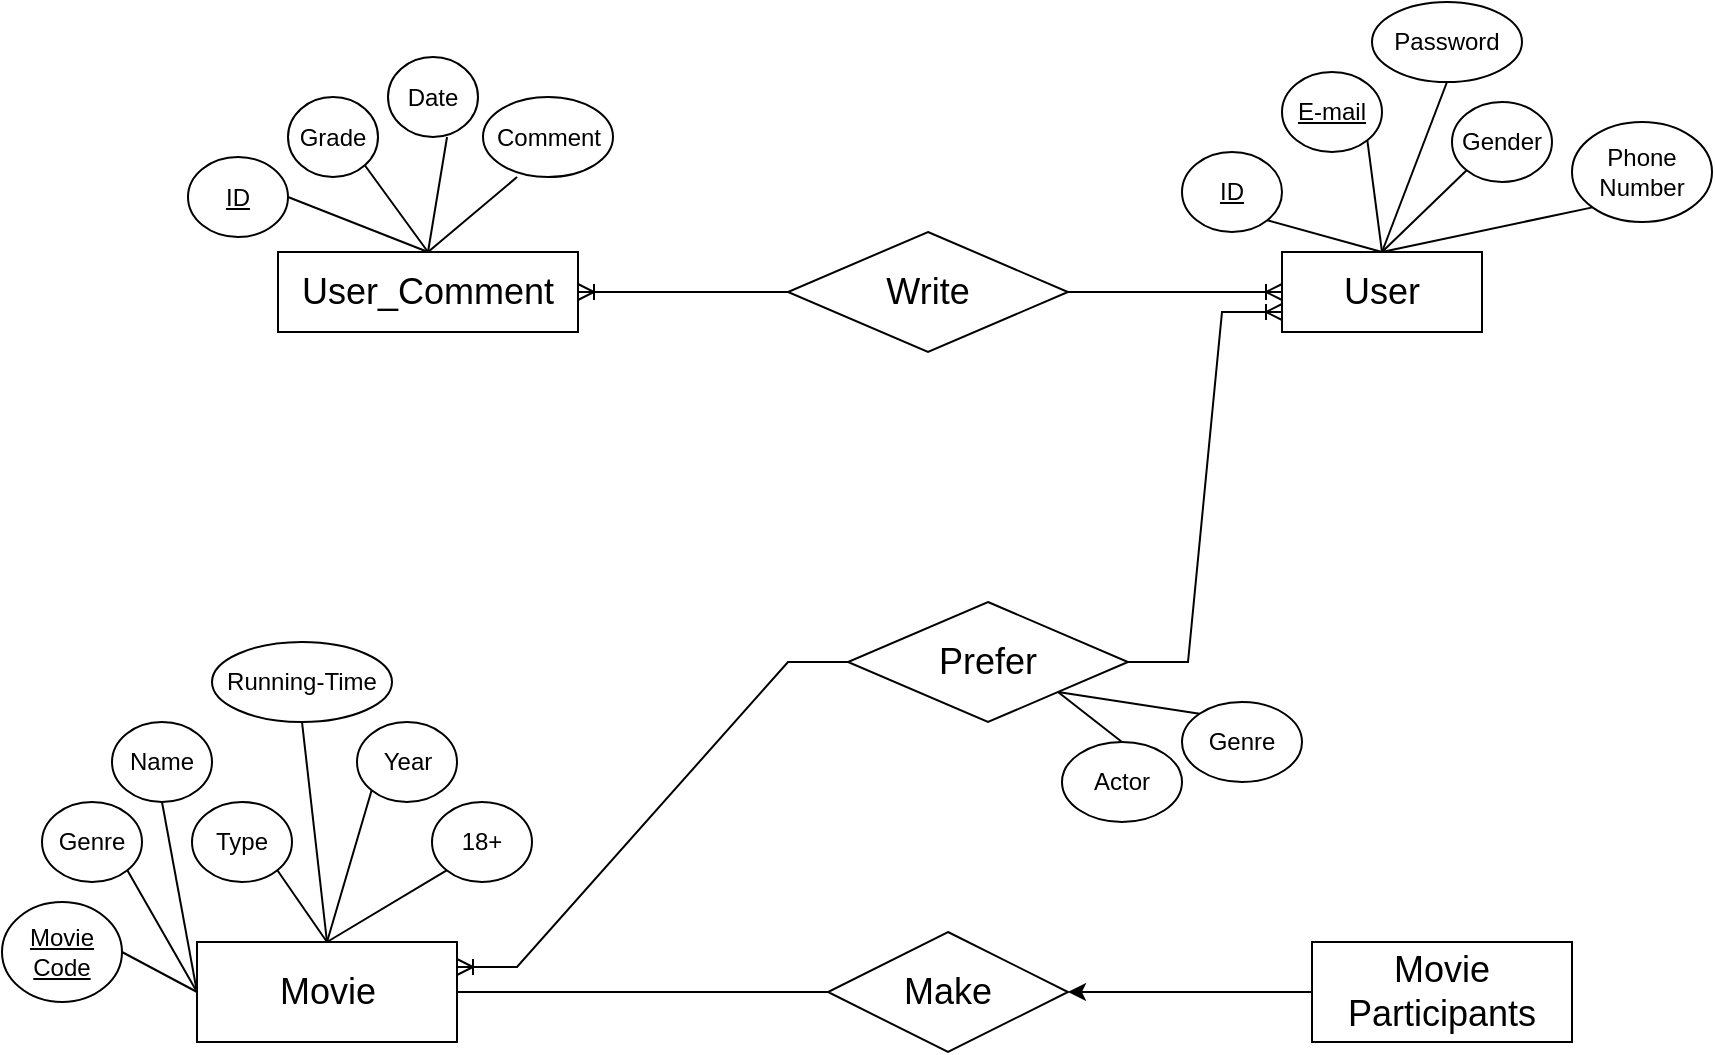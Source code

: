 <mxfile version="24.7.12">
  <diagram id="R2lEEEUBdFMjLlhIrx00" name="Page-1">
    <mxGraphModel dx="1366" dy="703" grid="1" gridSize="10" guides="1" tooltips="1" connect="1" arrows="1" fold="1" page="1" pageScale="1" pageWidth="850" pageHeight="1100" math="0" shadow="0" extFonts="Permanent Marker^https://fonts.googleapis.com/css?family=Permanent+Marker">
      <root>
        <mxCell id="0" />
        <mxCell id="1" parent="0" />
        <mxCell id="OrGfQXAaAdTn9BZJPWIu-47" value="Type" style="ellipse;whiteSpace=wrap;html=1;align=center;" vertex="1" parent="1">
          <mxGeometry x="472" y="670" width="50" height="40" as="geometry" />
        </mxCell>
        <mxCell id="OrGfQXAaAdTn9BZJPWIu-48" value="&lt;font style=&quot;font-size: 18px;&quot;&gt;User&lt;/font&gt;" style="whiteSpace=wrap;html=1;align=center;" vertex="1" parent="1">
          <mxGeometry x="1017" y="395" width="100" height="40" as="geometry" />
        </mxCell>
        <mxCell id="OrGfQXAaAdTn9BZJPWIu-102" style="edgeStyle=orthogonalEdgeStyle;rounded=0;orthogonalLoop=1;jettySize=auto;html=1;exitX=0;exitY=0.5;exitDx=0;exitDy=0;entryX=1;entryY=0.5;entryDx=0;entryDy=0;" edge="1" parent="1" source="OrGfQXAaAdTn9BZJPWIu-49" target="OrGfQXAaAdTn9BZJPWIu-71">
          <mxGeometry relative="1" as="geometry" />
        </mxCell>
        <mxCell id="OrGfQXAaAdTn9BZJPWIu-49" value="&lt;font style=&quot;font-size: 18px;&quot;&gt;Movie Participants&lt;/font&gt;" style="whiteSpace=wrap;html=1;align=center;" vertex="1" parent="1">
          <mxGeometry x="1032" y="740" width="130" height="50" as="geometry" />
        </mxCell>
        <mxCell id="OrGfQXAaAdTn9BZJPWIu-50" value="&lt;u&gt;ID&lt;/u&gt;" style="ellipse;whiteSpace=wrap;html=1;align=center;" vertex="1" parent="1">
          <mxGeometry x="967" y="345" width="50" height="40" as="geometry" />
        </mxCell>
        <mxCell id="OrGfQXAaAdTn9BZJPWIu-52" value="" style="endArrow=none;html=1;rounded=0;exitX=1;exitY=1;exitDx=0;exitDy=0;entryX=0.5;entryY=0;entryDx=0;entryDy=0;" edge="1" parent="1" source="OrGfQXAaAdTn9BZJPWIu-50" target="OrGfQXAaAdTn9BZJPWIu-48">
          <mxGeometry relative="1" as="geometry">
            <mxPoint x="767" y="390" as="sourcePoint" />
            <mxPoint x="927" y="390" as="targetPoint" />
          </mxGeometry>
        </mxCell>
        <mxCell id="OrGfQXAaAdTn9BZJPWIu-53" value="&lt;u&gt;E-mail&lt;/u&gt;" style="ellipse;whiteSpace=wrap;html=1;align=center;" vertex="1" parent="1">
          <mxGeometry x="1017" y="305" width="50" height="40" as="geometry" />
        </mxCell>
        <mxCell id="OrGfQXAaAdTn9BZJPWIu-54" value="" style="endArrow=none;html=1;rounded=0;exitX=1;exitY=1;exitDx=0;exitDy=0;entryX=0.5;entryY=0;entryDx=0;entryDy=0;" edge="1" parent="1" source="OrGfQXAaAdTn9BZJPWIu-53" target="OrGfQXAaAdTn9BZJPWIu-48">
          <mxGeometry relative="1" as="geometry">
            <mxPoint x="1010" y="334" as="sourcePoint" />
            <mxPoint x="1067" y="350" as="targetPoint" />
          </mxGeometry>
        </mxCell>
        <mxCell id="OrGfQXAaAdTn9BZJPWIu-55" value="Password" style="ellipse;whiteSpace=wrap;html=1;align=center;" vertex="1" parent="1">
          <mxGeometry x="1062" y="270" width="75" height="40" as="geometry" />
        </mxCell>
        <mxCell id="OrGfQXAaAdTn9BZJPWIu-56" value="" style="endArrow=none;html=1;rounded=0;exitX=0.5;exitY=1;exitDx=0;exitDy=0;entryX=0.5;entryY=0;entryDx=0;entryDy=0;" edge="1" parent="1" source="OrGfQXAaAdTn9BZJPWIu-55" target="OrGfQXAaAdTn9BZJPWIu-48">
          <mxGeometry relative="1" as="geometry">
            <mxPoint x="1040" y="284" as="sourcePoint" />
            <mxPoint x="1077" y="360" as="targetPoint" />
          </mxGeometry>
        </mxCell>
        <mxCell id="OrGfQXAaAdTn9BZJPWIu-57" value="Gender" style="ellipse;whiteSpace=wrap;html=1;align=center;" vertex="1" parent="1">
          <mxGeometry x="1102" y="320" width="50" height="40" as="geometry" />
        </mxCell>
        <mxCell id="OrGfQXAaAdTn9BZJPWIu-58" value="" style="endArrow=none;html=1;rounded=0;exitX=0;exitY=1;exitDx=0;exitDy=0;entryX=0.5;entryY=0;entryDx=0;entryDy=0;" edge="1" parent="1" source="OrGfQXAaAdTn9BZJPWIu-57" target="OrGfQXAaAdTn9BZJPWIu-48">
          <mxGeometry relative="1" as="geometry">
            <mxPoint x="1040" y="284" as="sourcePoint" />
            <mxPoint x="1077" y="360" as="targetPoint" />
          </mxGeometry>
        </mxCell>
        <mxCell id="OrGfQXAaAdTn9BZJPWIu-61" value="Phone Number" style="ellipse;whiteSpace=wrap;html=1;align=center;" vertex="1" parent="1">
          <mxGeometry x="1162" y="330" width="70" height="50" as="geometry" />
        </mxCell>
        <mxCell id="OrGfQXAaAdTn9BZJPWIu-62" value="" style="endArrow=none;html=1;rounded=0;exitX=0;exitY=1;exitDx=0;exitDy=0;entryX=0.5;entryY=0;entryDx=0;entryDy=0;" edge="1" parent="1" source="OrGfQXAaAdTn9BZJPWIu-61" target="OrGfQXAaAdTn9BZJPWIu-48">
          <mxGeometry relative="1" as="geometry">
            <mxPoint x="1114" y="284" as="sourcePoint" />
            <mxPoint x="1077" y="360" as="targetPoint" />
          </mxGeometry>
        </mxCell>
        <mxCell id="OrGfQXAaAdTn9BZJPWIu-63" value="Name" style="ellipse;whiteSpace=wrap;html=1;align=center;" vertex="1" parent="1">
          <mxGeometry x="432" y="630" width="50" height="40" as="geometry" />
        </mxCell>
        <mxCell id="OrGfQXAaAdTn9BZJPWIu-64" value="Running-Time" style="ellipse;whiteSpace=wrap;html=1;align=center;" vertex="1" parent="1">
          <mxGeometry x="482" y="590" width="90" height="40" as="geometry" />
        </mxCell>
        <mxCell id="OrGfQXAaAdTn9BZJPWIu-65" value="Year" style="ellipse;whiteSpace=wrap;html=1;align=center;" vertex="1" parent="1">
          <mxGeometry x="554.5" y="630" width="50" height="40" as="geometry" />
        </mxCell>
        <mxCell id="OrGfQXAaAdTn9BZJPWIu-66" value="18+" style="ellipse;whiteSpace=wrap;html=1;align=center;" vertex="1" parent="1">
          <mxGeometry x="592" y="670" width="50" height="40" as="geometry" />
        </mxCell>
        <mxCell id="OrGfQXAaAdTn9BZJPWIu-67" value="Genre" style="ellipse;whiteSpace=wrap;html=1;align=center;" vertex="1" parent="1">
          <mxGeometry x="397" y="670" width="50" height="40" as="geometry" />
        </mxCell>
        <mxCell id="OrGfQXAaAdTn9BZJPWIu-71" value="&lt;font style=&quot;font-size: 18px;&quot;&gt;Make&lt;/font&gt;" style="shape=rhombus;perimeter=rhombusPerimeter;whiteSpace=wrap;html=1;align=center;" vertex="1" parent="1">
          <mxGeometry x="790" y="735" width="120" height="60" as="geometry" />
        </mxCell>
        <mxCell id="OrGfQXAaAdTn9BZJPWIu-74" value="&lt;font style=&quot;font-size: 18px;&quot;&gt;Movie&lt;/font&gt;" style="whiteSpace=wrap;html=1;align=center;" vertex="1" parent="1">
          <mxGeometry x="474.5" y="740" width="130" height="50" as="geometry" />
        </mxCell>
        <mxCell id="OrGfQXAaAdTn9BZJPWIu-75" value="" style="endArrow=none;html=1;rounded=0;exitX=1;exitY=0.5;exitDx=0;exitDy=0;entryX=0;entryY=0.5;entryDx=0;entryDy=0;" edge="1" parent="1" source="OrGfQXAaAdTn9BZJPWIu-74" target="OrGfQXAaAdTn9BZJPWIu-71">
          <mxGeometry relative="1" as="geometry">
            <mxPoint x="967" y="775" as="sourcePoint" />
            <mxPoint x="837" y="765" as="targetPoint" />
          </mxGeometry>
        </mxCell>
        <mxCell id="OrGfQXAaAdTn9BZJPWIu-76" value="&lt;font style=&quot;font-size: 18px;&quot;&gt;Prefer&lt;/font&gt;" style="shape=rhombus;perimeter=rhombusPerimeter;whiteSpace=wrap;html=1;align=center;" vertex="1" parent="1">
          <mxGeometry x="800" y="570" width="140" height="60" as="geometry" />
        </mxCell>
        <mxCell id="OrGfQXAaAdTn9BZJPWIu-77" value="&lt;font style=&quot;font-size: 18px;&quot;&gt;User_Comment&lt;/font&gt;" style="whiteSpace=wrap;html=1;align=center;" vertex="1" parent="1">
          <mxGeometry x="515" y="395" width="150" height="40" as="geometry" />
        </mxCell>
        <mxCell id="OrGfQXAaAdTn9BZJPWIu-78" value="Grade" style="ellipse;whiteSpace=wrap;html=1;align=center;" vertex="1" parent="1">
          <mxGeometry x="520" y="317.5" width="45" height="40" as="geometry" />
        </mxCell>
        <mxCell id="OrGfQXAaAdTn9BZJPWIu-79" value="&lt;u&gt;ID&lt;/u&gt;" style="ellipse;whiteSpace=wrap;html=1;align=center;" vertex="1" parent="1">
          <mxGeometry x="470" y="347.5" width="50" height="40" as="geometry" />
        </mxCell>
        <mxCell id="OrGfQXAaAdTn9BZJPWIu-80" value="&lt;u&gt;Movie&lt;br&gt;Code&lt;/u&gt;" style="ellipse;whiteSpace=wrap;html=1;align=center;" vertex="1" parent="1">
          <mxGeometry x="377" y="720" width="60" height="50" as="geometry" />
        </mxCell>
        <mxCell id="OrGfQXAaAdTn9BZJPWIu-81" value="" style="endArrow=none;html=1;rounded=0;exitX=0;exitY=0.5;exitDx=0;exitDy=0;entryX=1;entryY=0.5;entryDx=0;entryDy=0;" edge="1" parent="1" source="OrGfQXAaAdTn9BZJPWIu-74" target="OrGfQXAaAdTn9BZJPWIu-80">
          <mxGeometry relative="1" as="geometry">
            <mxPoint x="802" y="725" as="sourcePoint" />
            <mxPoint x="877" y="725" as="targetPoint" />
          </mxGeometry>
        </mxCell>
        <mxCell id="OrGfQXAaAdTn9BZJPWIu-82" value="" style="endArrow=none;html=1;rounded=0;entryX=1;entryY=1;entryDx=0;entryDy=0;exitX=0;exitY=0.5;exitDx=0;exitDy=0;" edge="1" parent="1" source="OrGfQXAaAdTn9BZJPWIu-74" target="OrGfQXAaAdTn9BZJPWIu-67">
          <mxGeometry relative="1" as="geometry">
            <mxPoint x="472" y="720" as="sourcePoint" />
            <mxPoint x="447" y="755" as="targetPoint" />
          </mxGeometry>
        </mxCell>
        <mxCell id="OrGfQXAaAdTn9BZJPWIu-83" value="" style="endArrow=none;html=1;rounded=0;entryX=0.5;entryY=1;entryDx=0;entryDy=0;exitX=0;exitY=0.5;exitDx=0;exitDy=0;" edge="1" parent="1" source="OrGfQXAaAdTn9BZJPWIu-74" target="OrGfQXAaAdTn9BZJPWIu-63">
          <mxGeometry relative="1" as="geometry">
            <mxPoint x="472" y="720" as="sourcePoint" />
            <mxPoint x="435" y="704" as="targetPoint" />
          </mxGeometry>
        </mxCell>
        <mxCell id="OrGfQXAaAdTn9BZJPWIu-84" value="" style="endArrow=none;html=1;rounded=0;entryX=1;entryY=1;entryDx=0;entryDy=0;exitX=0.5;exitY=0;exitDx=0;exitDy=0;" edge="1" parent="1" source="OrGfQXAaAdTn9BZJPWIu-74" target="OrGfQXAaAdTn9BZJPWIu-47">
          <mxGeometry relative="1" as="geometry">
            <mxPoint x="482" y="730" as="sourcePoint" />
            <mxPoint x="455" y="654" as="targetPoint" />
          </mxGeometry>
        </mxCell>
        <mxCell id="OrGfQXAaAdTn9BZJPWIu-85" value="" style="endArrow=none;html=1;rounded=0;entryX=0.5;entryY=1;entryDx=0;entryDy=0;exitX=0.5;exitY=0;exitDx=0;exitDy=0;" edge="1" parent="1" source="OrGfQXAaAdTn9BZJPWIu-74" target="OrGfQXAaAdTn9BZJPWIu-64">
          <mxGeometry relative="1" as="geometry">
            <mxPoint x="547" y="700" as="sourcePoint" />
            <mxPoint x="495" y="614" as="targetPoint" />
          </mxGeometry>
        </mxCell>
        <mxCell id="OrGfQXAaAdTn9BZJPWIu-86" value="" style="endArrow=none;html=1;rounded=0;entryX=0;entryY=1;entryDx=0;entryDy=0;exitX=0.5;exitY=0;exitDx=0;exitDy=0;" edge="1" parent="1" source="OrGfQXAaAdTn9BZJPWIu-74" target="OrGfQXAaAdTn9BZJPWIu-65">
          <mxGeometry relative="1" as="geometry">
            <mxPoint x="547" y="700" as="sourcePoint" />
            <mxPoint x="537" y="580" as="targetPoint" />
          </mxGeometry>
        </mxCell>
        <mxCell id="OrGfQXAaAdTn9BZJPWIu-87" value="" style="endArrow=none;html=1;rounded=0;entryX=0;entryY=1;entryDx=0;entryDy=0;exitX=0.5;exitY=0;exitDx=0;exitDy=0;" edge="1" parent="1" source="OrGfQXAaAdTn9BZJPWIu-74" target="OrGfQXAaAdTn9BZJPWIu-66">
          <mxGeometry relative="1" as="geometry">
            <mxPoint x="547" y="700" as="sourcePoint" />
            <mxPoint x="599" y="599" as="targetPoint" />
          </mxGeometry>
        </mxCell>
        <mxCell id="OrGfQXAaAdTn9BZJPWIu-88" value="Date" style="ellipse;whiteSpace=wrap;html=1;align=center;" vertex="1" parent="1">
          <mxGeometry x="570" y="297.5" width="45" height="40" as="geometry" />
        </mxCell>
        <mxCell id="OrGfQXAaAdTn9BZJPWIu-89" value="Comment" style="ellipse;whiteSpace=wrap;html=1;align=center;" vertex="1" parent="1">
          <mxGeometry x="617.5" y="317.5" width="65" height="40" as="geometry" />
        </mxCell>
        <mxCell id="OrGfQXAaAdTn9BZJPWIu-93" value="" style="endArrow=none;html=1;rounded=0;entryX=1;entryY=1;entryDx=0;entryDy=0;exitX=0;exitY=0;exitDx=0;exitDy=0;" edge="1" parent="1" source="OrGfQXAaAdTn9BZJPWIu-95" target="OrGfQXAaAdTn9BZJPWIu-76">
          <mxGeometry relative="1" as="geometry">
            <mxPoint x="962" y="640" as="sourcePoint" />
            <mxPoint x="865" y="619" as="targetPoint" />
          </mxGeometry>
        </mxCell>
        <mxCell id="OrGfQXAaAdTn9BZJPWIu-94" value="" style="endArrow=none;html=1;rounded=0;entryX=1;entryY=1;entryDx=0;entryDy=0;exitX=0.5;exitY=0;exitDx=0;exitDy=0;" edge="1" parent="1" source="OrGfQXAaAdTn9BZJPWIu-96" target="OrGfQXAaAdTn9BZJPWIu-76">
          <mxGeometry relative="1" as="geometry">
            <mxPoint x="892" y="650" as="sourcePoint" />
            <mxPoint x="922" y="604" as="targetPoint" />
          </mxGeometry>
        </mxCell>
        <mxCell id="OrGfQXAaAdTn9BZJPWIu-95" value="Genre" style="ellipse;whiteSpace=wrap;html=1;align=center;" vertex="1" parent="1">
          <mxGeometry x="967" y="620" width="60" height="40" as="geometry" />
        </mxCell>
        <mxCell id="OrGfQXAaAdTn9BZJPWIu-96" value="Actor" style="ellipse;whiteSpace=wrap;html=1;align=center;" vertex="1" parent="1">
          <mxGeometry x="907" y="640" width="60" height="40" as="geometry" />
        </mxCell>
        <mxCell id="OrGfQXAaAdTn9BZJPWIu-97" value="" style="endArrow=none;html=1;rounded=0;entryX=1;entryY=0.5;entryDx=0;entryDy=0;exitX=0.5;exitY=0;exitDx=0;exitDy=0;" edge="1" parent="1" source="OrGfQXAaAdTn9BZJPWIu-77" target="OrGfQXAaAdTn9BZJPWIu-79">
          <mxGeometry relative="1" as="geometry">
            <mxPoint x="560.5" y="727.5" as="sourcePoint" />
            <mxPoint x="547.5" y="617.5" as="targetPoint" />
          </mxGeometry>
        </mxCell>
        <mxCell id="OrGfQXAaAdTn9BZJPWIu-98" value="" style="endArrow=none;html=1;rounded=0;entryX=1;entryY=1;entryDx=0;entryDy=0;exitX=0.5;exitY=0;exitDx=0;exitDy=0;" edge="1" parent="1" source="OrGfQXAaAdTn9BZJPWIu-77" target="OrGfQXAaAdTn9BZJPWIu-78">
          <mxGeometry relative="1" as="geometry">
            <mxPoint x="570.5" y="737.5" as="sourcePoint" />
            <mxPoint x="557.5" y="627.5" as="targetPoint" />
          </mxGeometry>
        </mxCell>
        <mxCell id="OrGfQXAaAdTn9BZJPWIu-99" value="" style="endArrow=none;html=1;rounded=0;entryX=0.656;entryY=1;entryDx=0;entryDy=0;exitX=0.5;exitY=0;exitDx=0;exitDy=0;entryPerimeter=0;" edge="1" parent="1" source="OrGfQXAaAdTn9BZJPWIu-77" target="OrGfQXAaAdTn9BZJPWIu-88">
          <mxGeometry relative="1" as="geometry">
            <mxPoint x="580.5" y="747.5" as="sourcePoint" />
            <mxPoint x="567.5" y="637.5" as="targetPoint" />
          </mxGeometry>
        </mxCell>
        <mxCell id="OrGfQXAaAdTn9BZJPWIu-100" value="" style="endArrow=none;html=1;rounded=0;entryX=0.262;entryY=1;entryDx=0;entryDy=0;exitX=0.5;exitY=0;exitDx=0;exitDy=0;entryPerimeter=0;" edge="1" parent="1" source="OrGfQXAaAdTn9BZJPWIu-77" target="OrGfQXAaAdTn9BZJPWIu-89">
          <mxGeometry relative="1" as="geometry">
            <mxPoint x="590.5" y="757.5" as="sourcePoint" />
            <mxPoint x="577.5" y="647.5" as="targetPoint" />
          </mxGeometry>
        </mxCell>
        <mxCell id="OrGfQXAaAdTn9BZJPWIu-105" value="&lt;font style=&quot;font-size: 18px;&quot;&gt;Write&lt;/font&gt;" style="shape=rhombus;perimeter=rhombusPerimeter;whiteSpace=wrap;html=1;align=center;" vertex="1" parent="1">
          <mxGeometry x="770" y="385" width="140" height="60" as="geometry" />
        </mxCell>
        <mxCell id="OrGfQXAaAdTn9BZJPWIu-111" value="" style="edgeStyle=entityRelationEdgeStyle;fontSize=12;html=1;endArrow=ERoneToMany;rounded=0;entryX=0;entryY=0.5;entryDx=0;entryDy=0;exitX=1;exitY=0.5;exitDx=0;exitDy=0;" edge="1" parent="1" source="OrGfQXAaAdTn9BZJPWIu-105" target="OrGfQXAaAdTn9BZJPWIu-48">
          <mxGeometry width="100" height="100" relative="1" as="geometry">
            <mxPoint x="700" y="640" as="sourcePoint" />
            <mxPoint x="800" y="540" as="targetPoint" />
            <Array as="points">
              <mxPoint x="810" y="530" />
            </Array>
          </mxGeometry>
        </mxCell>
        <mxCell id="OrGfQXAaAdTn9BZJPWIu-112" value="" style="edgeStyle=entityRelationEdgeStyle;fontSize=12;html=1;endArrow=ERoneToMany;rounded=0;entryX=1;entryY=0.5;entryDx=0;entryDy=0;exitX=0;exitY=0.5;exitDx=0;exitDy=0;" edge="1" parent="1" source="OrGfQXAaAdTn9BZJPWIu-105" target="OrGfQXAaAdTn9BZJPWIu-77">
          <mxGeometry width="100" height="100" relative="1" as="geometry">
            <mxPoint x="920" y="425" as="sourcePoint" />
            <mxPoint x="1027" y="425" as="targetPoint" />
            <Array as="points">
              <mxPoint x="820" y="540" />
            </Array>
          </mxGeometry>
        </mxCell>
        <mxCell id="OrGfQXAaAdTn9BZJPWIu-113" value="" style="edgeStyle=entityRelationEdgeStyle;fontSize=12;html=1;endArrow=ERoneToMany;rounded=0;entryX=0;entryY=0.75;entryDx=0;entryDy=0;" edge="1" parent="1" source="OrGfQXAaAdTn9BZJPWIu-76" target="OrGfQXAaAdTn9BZJPWIu-48">
          <mxGeometry width="100" height="100" relative="1" as="geometry">
            <mxPoint x="930" y="435" as="sourcePoint" />
            <mxPoint x="1017" y="415" as="targetPoint" />
            <Array as="points">
              <mxPoint x="830" y="550" />
            </Array>
          </mxGeometry>
        </mxCell>
        <mxCell id="OrGfQXAaAdTn9BZJPWIu-114" value="" style="edgeStyle=entityRelationEdgeStyle;fontSize=12;html=1;endArrow=ERoneToMany;rounded=0;entryX=1;entryY=0.25;entryDx=0;entryDy=0;exitX=0;exitY=0.5;exitDx=0;exitDy=0;" edge="1" parent="1" source="OrGfQXAaAdTn9BZJPWIu-76" target="OrGfQXAaAdTn9BZJPWIu-74">
          <mxGeometry width="100" height="100" relative="1" as="geometry">
            <mxPoint x="940" y="445" as="sourcePoint" />
            <mxPoint x="1047" y="445" as="targetPoint" />
            <Array as="points">
              <mxPoint x="840" y="560" />
            </Array>
          </mxGeometry>
        </mxCell>
      </root>
    </mxGraphModel>
  </diagram>
</mxfile>
